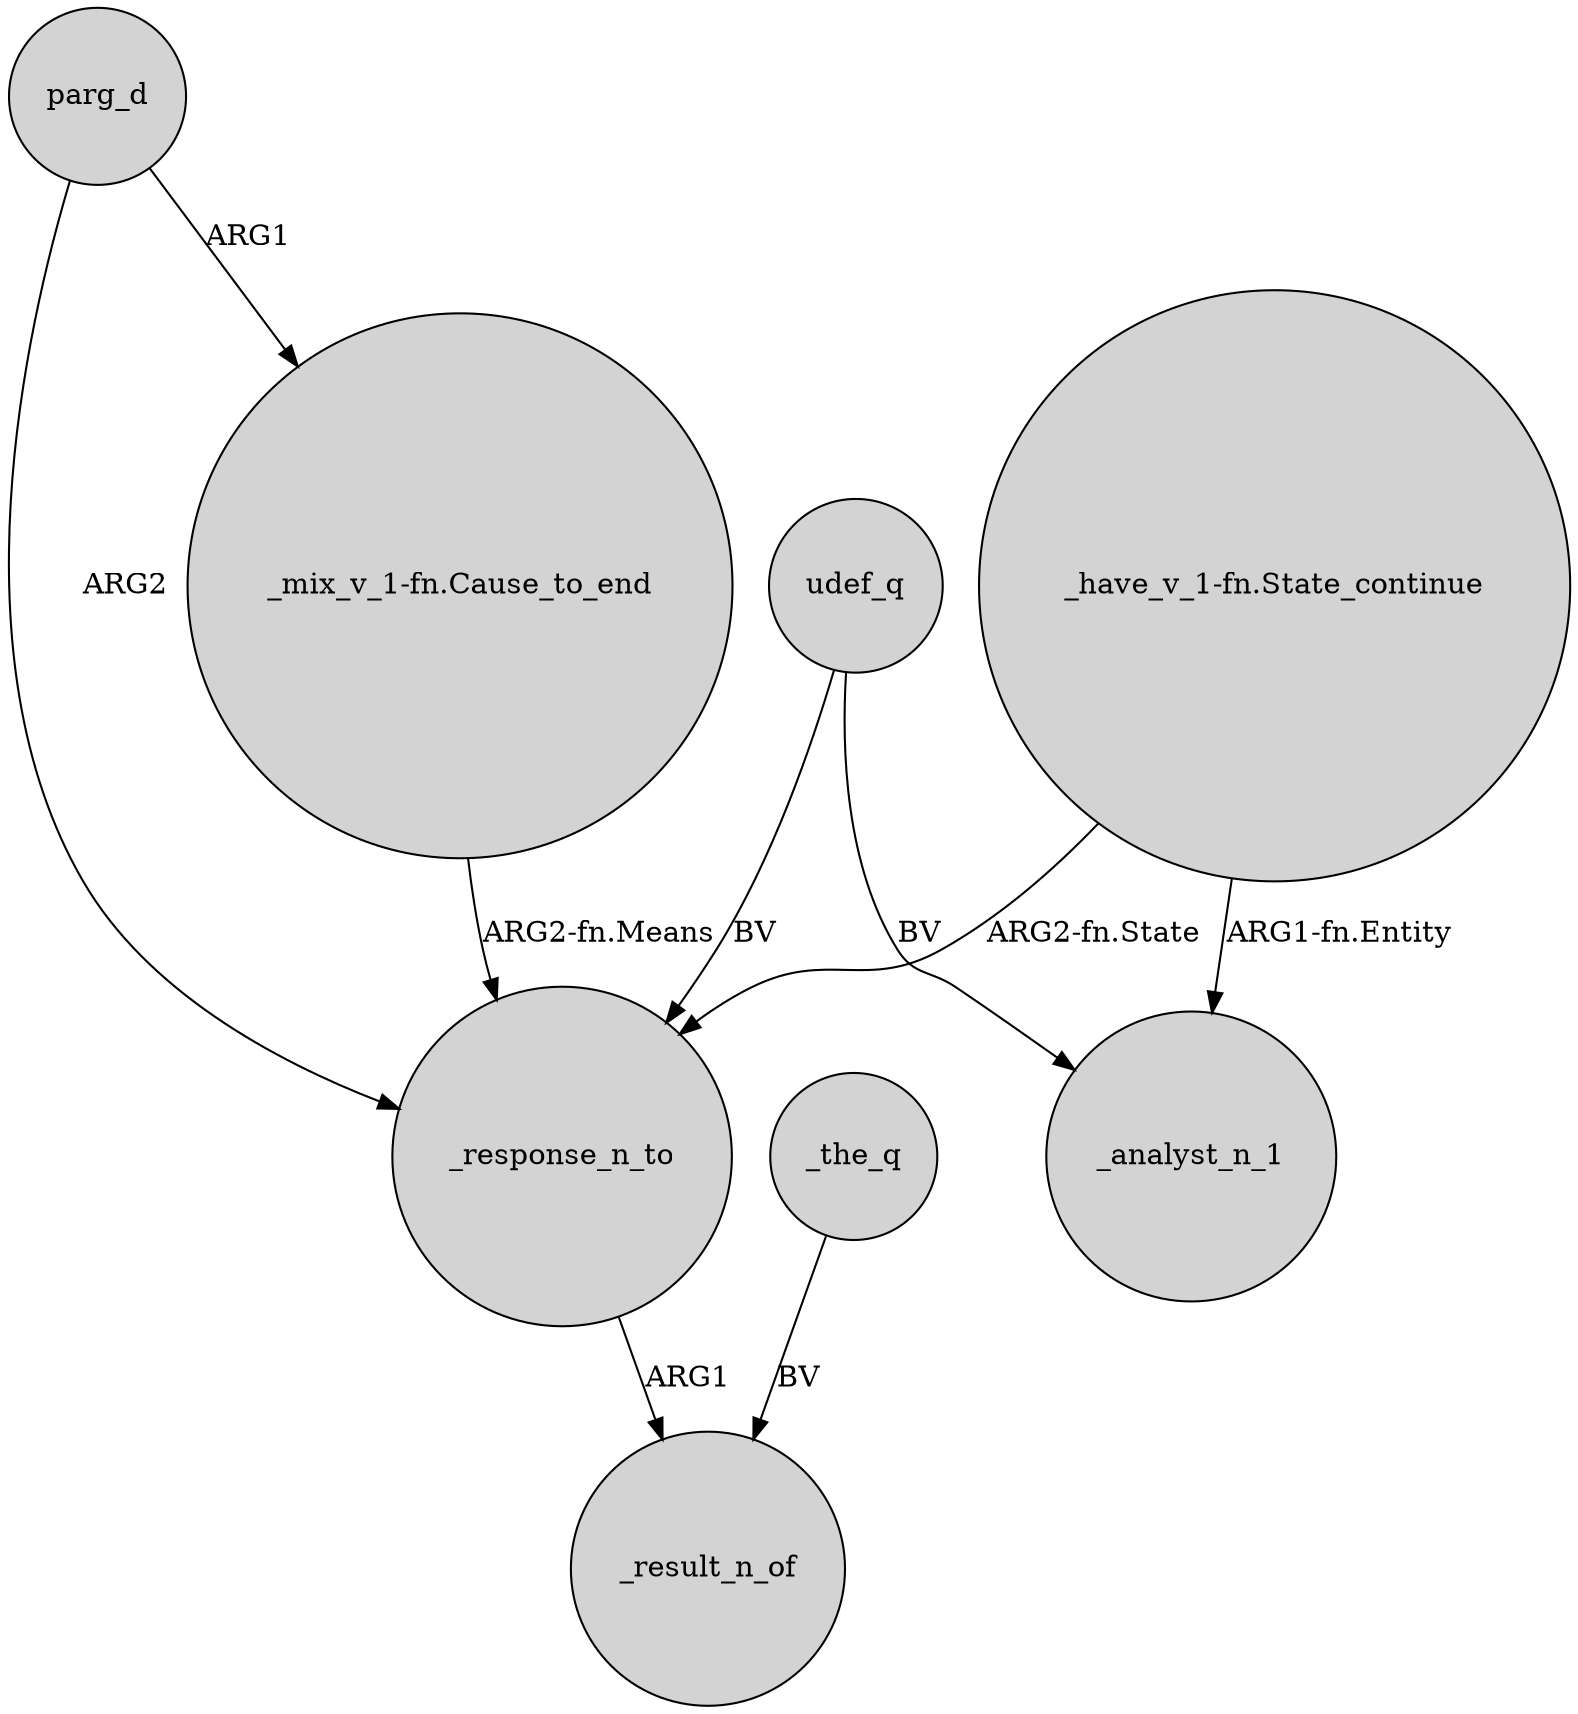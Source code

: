 digraph {
	node [shape=circle style=filled]
	parg_d -> "_mix_v_1-fn.Cause_to_end" [label=ARG1]
	_response_n_to -> _result_n_of [label=ARG1]
	udef_q -> _response_n_to [label=BV]
	_the_q -> _result_n_of [label=BV]
	"_have_v_1-fn.State_continue" -> _response_n_to [label="ARG2-fn.State"]
	"_mix_v_1-fn.Cause_to_end" -> _response_n_to [label="ARG2-fn.Means"]
	"_have_v_1-fn.State_continue" -> _analyst_n_1 [label="ARG1-fn.Entity"]
	udef_q -> _analyst_n_1 [label=BV]
	parg_d -> _response_n_to [label=ARG2]
}
